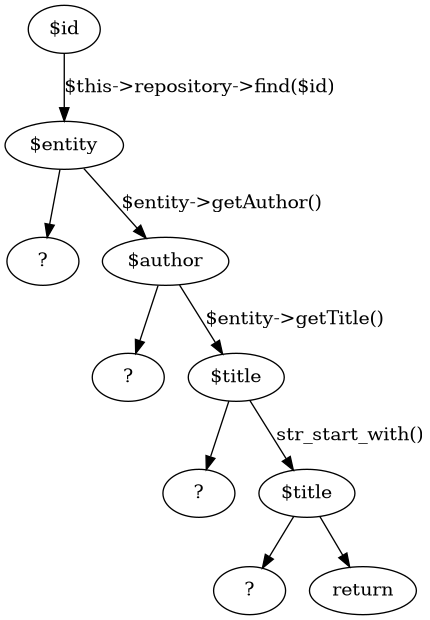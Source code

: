 @startuml

digraph G {
    Exception1 [label="?"]
    Exception2 [label="?"]
    Exception3 [label="?"]
    Exception4 [label="?"]
    title2 [label="$title"]
    "$id" -> "$entity" [label="$this->repository->find($id)"]
    "$entity" -> Exception1
    "$entity" -> "$author" [label="$entity->getAuthor()"]
    "$author" -> Exception2
    "$author" -> "$title" [label="$entity->getTitle()"]
    "$title" -> Exception3
    "$title" -> title2 [label="str_start_with()"]
    title2 -> Exception4
    title2 -> return
}

@enduml
